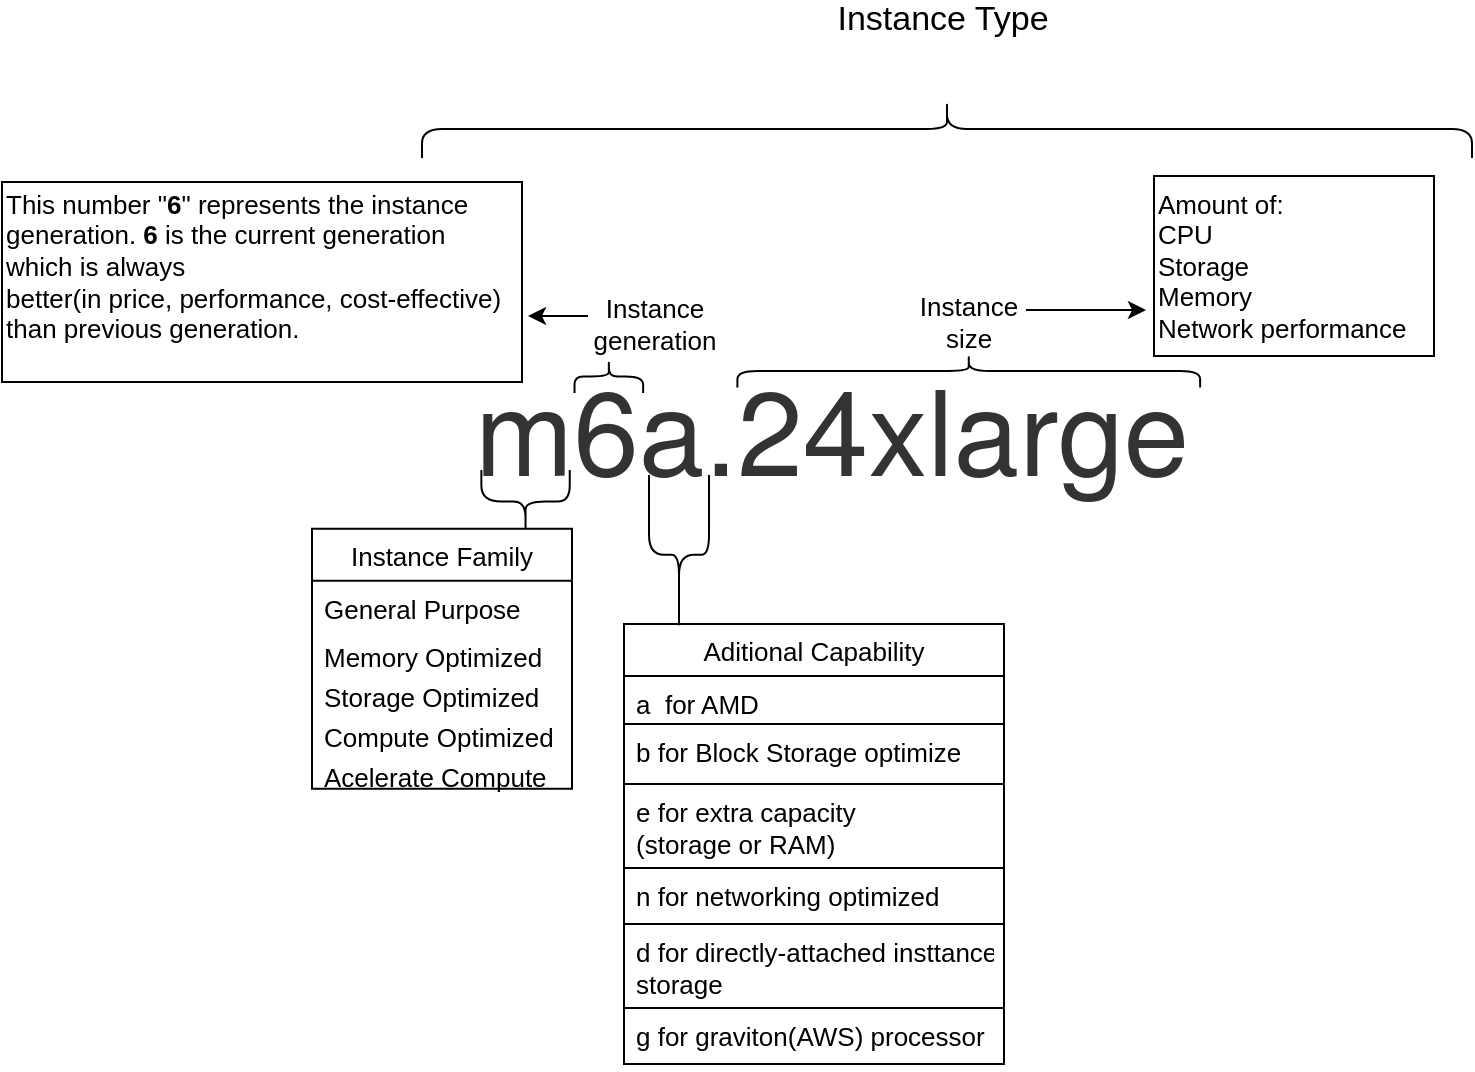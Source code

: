 <mxfile version="18.0.6" type="github">
  <diagram id="Y3vReteuG-_UAJxLE3-L" name="Page-1">
    <mxGraphModel dx="511" dy="455" grid="1" gridSize="10" guides="1" tooltips="1" connect="1" arrows="1" fold="1" page="1" pageScale="1" pageWidth="827" pageHeight="1169" math="0" shadow="0">
      <root>
        <mxCell id="0" />
        <mxCell id="1" parent="0" />
        <mxCell id="GVlZAv8B5-ui3CyCfHK--1" value="&lt;span style=&quot;caret-color: rgb(51, 51, 51); color: rgb(51, 51, 51); font-family: AmazonEmber, &amp;quot;Helvetica Neue&amp;quot;, Helvetica, Arial, sans-serif; text-size-adjust: auto;&quot;&gt;&lt;font style=&quot;font-size: 59px;&quot;&gt;m6a.24xlarge&lt;/font&gt;&lt;/span&gt;" style="text;html=1;strokeColor=none;fillColor=none;align=center;verticalAlign=middle;whiteSpace=wrap;rounded=0;" vertex="1" parent="1">
          <mxGeometry x="310" y="238" width="260" height="70" as="geometry" />
        </mxCell>
        <mxCell id="GVlZAv8B5-ui3CyCfHK--2" value="" style="shape=curlyBracket;whiteSpace=wrap;html=1;rounded=1;fontSize=43;rotation=-90;size=0.5;" vertex="1" parent="1">
          <mxGeometry x="271.01" y="288.67" width="31.53" height="44.19" as="geometry" />
        </mxCell>
        <mxCell id="GVlZAv8B5-ui3CyCfHK--4" value="" style="shape=curlyBracket;whiteSpace=wrap;html=1;rounded=1;fontSize=43;rotation=-90;size=0.5;direction=west;" vertex="1" parent="1">
          <mxGeometry x="320.17" y="231.09" width="16.5" height="34.31" as="geometry" />
        </mxCell>
        <mxCell id="GVlZAv8B5-ui3CyCfHK--5" value="&lt;font style=&quot;font-size: 13px;&quot;&gt;Instance&lt;br&gt;generation&lt;br&gt;&lt;/font&gt;" style="text;html=1;align=center;verticalAlign=middle;resizable=0;points=[];autosize=1;strokeColor=none;fillColor=none;fontSize=13;" vertex="1" parent="1">
          <mxGeometry x="311" y="202" width="80" height="40" as="geometry" />
        </mxCell>
        <mxCell id="GVlZAv8B5-ui3CyCfHK--6" value="" style="shape=curlyBracket;whiteSpace=wrap;html=1;rounded=1;fontSize=43;rotation=-90;size=0.5;" vertex="1" parent="1">
          <mxGeometry x="323.63" y="322.38" width="79.75" height="30" as="geometry" />
        </mxCell>
        <mxCell id="GVlZAv8B5-ui3CyCfHK--8" value="Aditional Capability" style="swimlane;fontStyle=0;childLayout=stackLayout;horizontal=1;startSize=26;fillColor=none;horizontalStack=0;resizeParent=1;resizeParentMax=0;resizeLast=0;collapsible=1;marginBottom=0;fontSize=13;" vertex="1" parent="1">
          <mxGeometry x="336" y="372" width="190" height="220" as="geometry">
            <mxRectangle x="291" y="309" width="142" height="28" as="alternateBounds" />
          </mxGeometry>
        </mxCell>
        <mxCell id="GVlZAv8B5-ui3CyCfHK--9" value="a  for AMD" style="text;strokeColor=none;fillColor=none;align=left;verticalAlign=top;spacingLeft=4;spacingRight=4;overflow=hidden;rotatable=0;points=[[0,0.5],[1,0.5]];portConstraint=eastwest;fontSize=13;" vertex="1" parent="GVlZAv8B5-ui3CyCfHK--8">
          <mxGeometry y="26" width="190" height="24" as="geometry" />
        </mxCell>
        <mxCell id="GVlZAv8B5-ui3CyCfHK--10" value="b for Block Storage optimize" style="text;strokeColor=default;fillColor=none;align=left;verticalAlign=top;spacingLeft=4;spacingRight=4;overflow=hidden;rotatable=0;points=[[0,0.5],[1,0.5]];portConstraint=eastwest;fontSize=13;" vertex="1" parent="GVlZAv8B5-ui3CyCfHK--8">
          <mxGeometry y="50" width="190" height="30" as="geometry" />
        </mxCell>
        <mxCell id="GVlZAv8B5-ui3CyCfHK--11" value="e for extra capacity&#xa;(storage or RAM)" style="text;strokeColor=default;fillColor=none;align=left;verticalAlign=top;spacingLeft=4;spacingRight=4;overflow=hidden;rotatable=0;points=[[0,0.5],[1,0.5]];portConstraint=eastwest;fontSize=13;" vertex="1" parent="GVlZAv8B5-ui3CyCfHK--8">
          <mxGeometry y="80" width="190" height="42" as="geometry" />
        </mxCell>
        <mxCell id="GVlZAv8B5-ui3CyCfHK--12" value="n for networking optimized" style="text;strokeColor=none;fillColor=none;align=left;verticalAlign=top;spacingLeft=4;spacingRight=4;overflow=hidden;rotatable=0;points=[[0,0.5],[1,0.5]];portConstraint=eastwest;fontSize=13;" vertex="1" parent="GVlZAv8B5-ui3CyCfHK--8">
          <mxGeometry y="122" width="190" height="28" as="geometry" />
        </mxCell>
        <mxCell id="GVlZAv8B5-ui3CyCfHK--13" value="d for directly-attached insttance &#xa;storage " style="text;strokeColor=default;fillColor=none;align=left;verticalAlign=top;spacingLeft=4;spacingRight=4;overflow=hidden;rotatable=0;points=[[0,0.5],[1,0.5]];portConstraint=eastwest;fontSize=13;" vertex="1" parent="GVlZAv8B5-ui3CyCfHK--8">
          <mxGeometry y="150" width="190" height="42" as="geometry" />
        </mxCell>
        <mxCell id="GVlZAv8B5-ui3CyCfHK--14" value="g for graviton(AWS) processor" style="text;strokeColor=none;fillColor=none;align=left;verticalAlign=top;spacingLeft=4;spacingRight=4;overflow=hidden;rotatable=0;points=[[0,0.5],[1,0.5]];portConstraint=eastwest;fontSize=13;" vertex="1" parent="GVlZAv8B5-ui3CyCfHK--8">
          <mxGeometry y="192" width="190" height="28" as="geometry" />
        </mxCell>
        <mxCell id="GVlZAv8B5-ui3CyCfHK--15" value="" style="shape=curlyBracket;whiteSpace=wrap;html=1;rounded=1;fontSize=43;rotation=-90;size=0.5;direction=west;" vertex="1" parent="1">
          <mxGeometry x="500.13" y="129.76" width="16.5" height="231.37" as="geometry" />
        </mxCell>
        <mxCell id="GVlZAv8B5-ui3CyCfHK--16" value="&lt;font style=&quot;font-size: 13px;&quot;&gt;Instance&lt;br&gt;size&lt;br&gt;&lt;/font&gt;" style="text;html=1;align=center;verticalAlign=middle;resizable=0;points=[];autosize=1;strokeColor=none;fillColor=none;fontSize=13;" vertex="1" parent="1">
          <mxGeometry x="477.63" y="201" width="60" height="40" as="geometry" />
        </mxCell>
        <mxCell id="GVlZAv8B5-ui3CyCfHK--22" value="&lt;font style=&quot;font-size: 13px;&quot;&gt;Amount of:&lt;br&gt;CPU&lt;br&gt;Storage&lt;br&gt;Memory&lt;br&gt;Network performance&lt;br&gt;&lt;/font&gt;" style="text;html=1;align=left;verticalAlign=middle;resizable=0;points=[];autosize=1;strokeColor=default;fillColor=none;fontSize=13;" vertex="1" parent="1">
          <mxGeometry x="601" y="148" width="140" height="90" as="geometry" />
        </mxCell>
        <mxCell id="GVlZAv8B5-ui3CyCfHK--24" value="" style="endArrow=classic;html=1;rounded=0;fontSize=59;" edge="1" parent="1">
          <mxGeometry width="50" height="50" relative="1" as="geometry">
            <mxPoint x="537" y="215" as="sourcePoint" />
            <mxPoint x="597" y="215" as="targetPoint" />
          </mxGeometry>
        </mxCell>
        <mxCell id="GVlZAv8B5-ui3CyCfHK--26" value="Instance Family" style="swimlane;fontStyle=0;childLayout=stackLayout;horizontal=1;startSize=26;fillColor=none;horizontalStack=0;resizeParent=1;resizeParentMax=0;resizeLast=0;collapsible=1;marginBottom=0;fontSize=13;" vertex="1" parent="1">
          <mxGeometry x="180" y="324.38" width="130" height="130" as="geometry">
            <mxRectangle x="180" y="324.38" width="142" height="28" as="alternateBounds" />
          </mxGeometry>
        </mxCell>
        <mxCell id="GVlZAv8B5-ui3CyCfHK--27" value="General Purpose" style="text;strokeColor=none;fillColor=none;align=left;verticalAlign=top;spacingLeft=4;spacingRight=4;overflow=hidden;rotatable=0;points=[[0,0.5],[1,0.5]];portConstraint=eastwest;fontSize=13;" vertex="1" parent="GVlZAv8B5-ui3CyCfHK--26">
          <mxGeometry y="26" width="130" height="24" as="geometry" />
        </mxCell>
        <mxCell id="GVlZAv8B5-ui3CyCfHK--29" value="Memory Optimized" style="text;strokeColor=none;fillColor=none;align=left;verticalAlign=top;spacingLeft=4;spacingRight=4;overflow=hidden;rotatable=0;points=[[0,0.5],[1,0.5]];portConstraint=eastwest;fontSize=13;" vertex="1" parent="GVlZAv8B5-ui3CyCfHK--26">
          <mxGeometry y="50" width="130" height="20" as="geometry" />
        </mxCell>
        <mxCell id="GVlZAv8B5-ui3CyCfHK--30" value="Storage Optimized&#xa;" style="text;strokeColor=none;fillColor=none;align=left;verticalAlign=top;spacingLeft=4;spacingRight=4;overflow=hidden;rotatable=0;points=[[0,0.5],[1,0.5]];portConstraint=eastwest;fontSize=13;" vertex="1" parent="GVlZAv8B5-ui3CyCfHK--26">
          <mxGeometry y="70" width="130" height="20" as="geometry" />
        </mxCell>
        <mxCell id="GVlZAv8B5-ui3CyCfHK--28" value="Compute Optimized " style="text;strokeColor=none;fillColor=none;align=left;verticalAlign=top;spacingLeft=4;spacingRight=4;overflow=hidden;rotatable=0;points=[[0,0.5],[1,0.5]];portConstraint=eastwest;fontSize=13;" vertex="1" parent="GVlZAv8B5-ui3CyCfHK--26">
          <mxGeometry y="90" width="130" height="20" as="geometry" />
        </mxCell>
        <mxCell id="GVlZAv8B5-ui3CyCfHK--31" value="Acelerate Compute" style="text;strokeColor=none;fillColor=none;align=left;verticalAlign=top;spacingLeft=4;spacingRight=4;overflow=hidden;rotatable=0;points=[[0,0.5],[1,0.5]];portConstraint=eastwest;fontSize=13;" vertex="1" parent="GVlZAv8B5-ui3CyCfHK--26">
          <mxGeometry y="110" width="130" height="20" as="geometry" />
        </mxCell>
        <mxCell id="GVlZAv8B5-ui3CyCfHK--34" value="" style="shape=curlyBracket;whiteSpace=wrap;html=1;rounded=1;shadow=0;sketch=0;fontSize=59;strokeColor=default;fillColor=default;direction=south;" vertex="1" parent="1">
          <mxGeometry x="235" y="110" width="525" height="29" as="geometry" />
        </mxCell>
        <mxCell id="GVlZAv8B5-ui3CyCfHK--36" value="&lt;font style=&quot;font-size: 17px;&quot;&gt;Instance Type&lt;br&gt;&lt;/font&gt;" style="text;html=1;align=center;verticalAlign=middle;resizable=0;points=[];autosize=1;strokeColor=none;fillColor=none;fontSize=13;" vertex="1" parent="1">
          <mxGeometry x="435" y="60" width="120" height="20" as="geometry" />
        </mxCell>
        <mxCell id="GVlZAv8B5-ui3CyCfHK--37" value="&lt;font style=&quot;font-size: 13px;&quot;&gt;This number &quot;&lt;b&gt;6&lt;/b&gt;&quot; represents the instance &lt;br&gt;generation. &lt;b&gt;6&lt;/b&gt; is the current generation&amp;nbsp;&lt;br&gt;which is always &lt;br&gt;better(in price, performance, cost-effective) &lt;br&gt;than previous&amp;nbsp;generation.&amp;nbsp;&lt;br&gt;&lt;br&gt;&lt;/font&gt;" style="text;html=1;align=left;verticalAlign=middle;resizable=0;points=[];autosize=1;strokeColor=default;fillColor=none;fontSize=13;" vertex="1" parent="1">
          <mxGeometry x="25" y="151" width="260" height="100" as="geometry" />
        </mxCell>
        <mxCell id="GVlZAv8B5-ui3CyCfHK--40" value="" style="endArrow=classic;html=1;rounded=0;fontSize=59;" edge="1" parent="1">
          <mxGeometry width="50" height="50" relative="1" as="geometry">
            <mxPoint x="318" y="218" as="sourcePoint" />
            <mxPoint x="288" y="218" as="targetPoint" />
          </mxGeometry>
        </mxCell>
      </root>
    </mxGraphModel>
  </diagram>
</mxfile>
